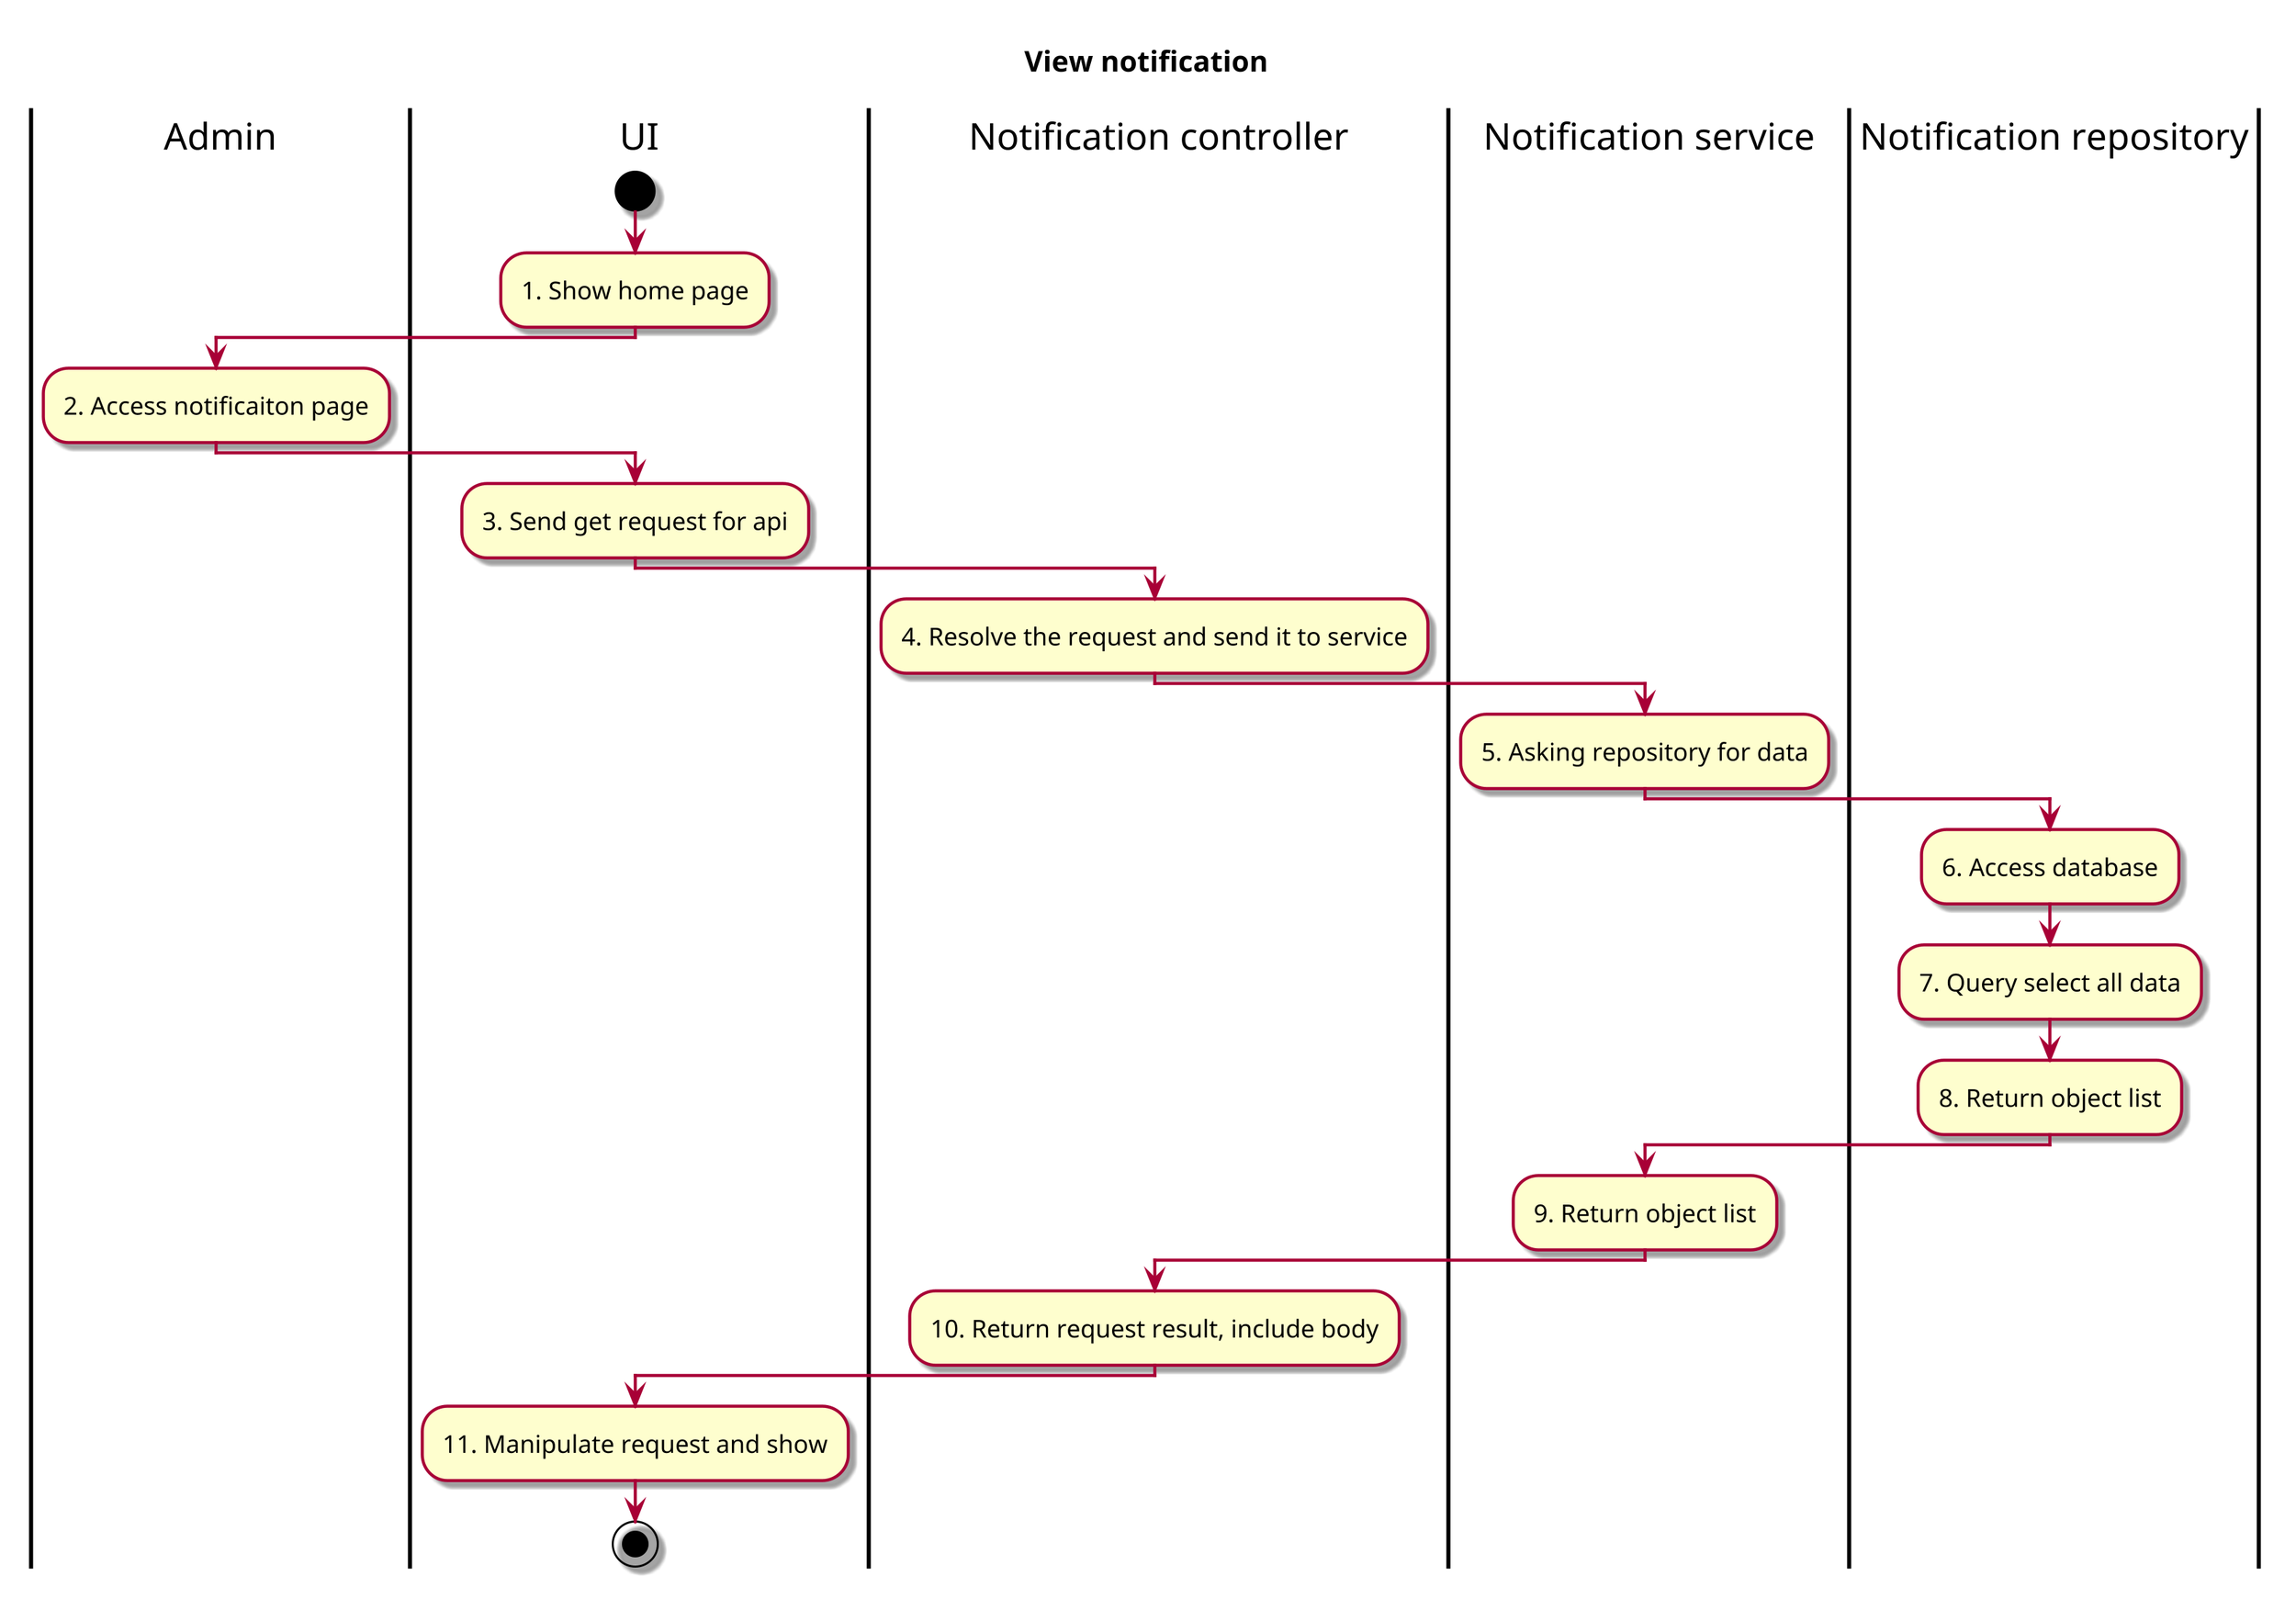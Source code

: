 @startuml ActView notification list
skin rose
!pragma useVerticalIf on
scale 3

title "View notification"

|Admin|
|UI|
start
    :1. Show home page;
    |Admin|
    :2. Access notificaiton page;
    |UI|
    :3. Send get request for api;
    |Notification controller|
    :4. Resolve the request and send it to service;
    |Notification service|
    :5. Asking repository for data;
    |Notification repository|
    :6. Access database;
    :7. Query select all data;
    :8. Return object list;
    |Notification service|
    :9. Return object list;
    |Notification controller|
    :10. Return request result, include body;
    |UI|
    :11. Manipulate request and show;
stop




@enduml